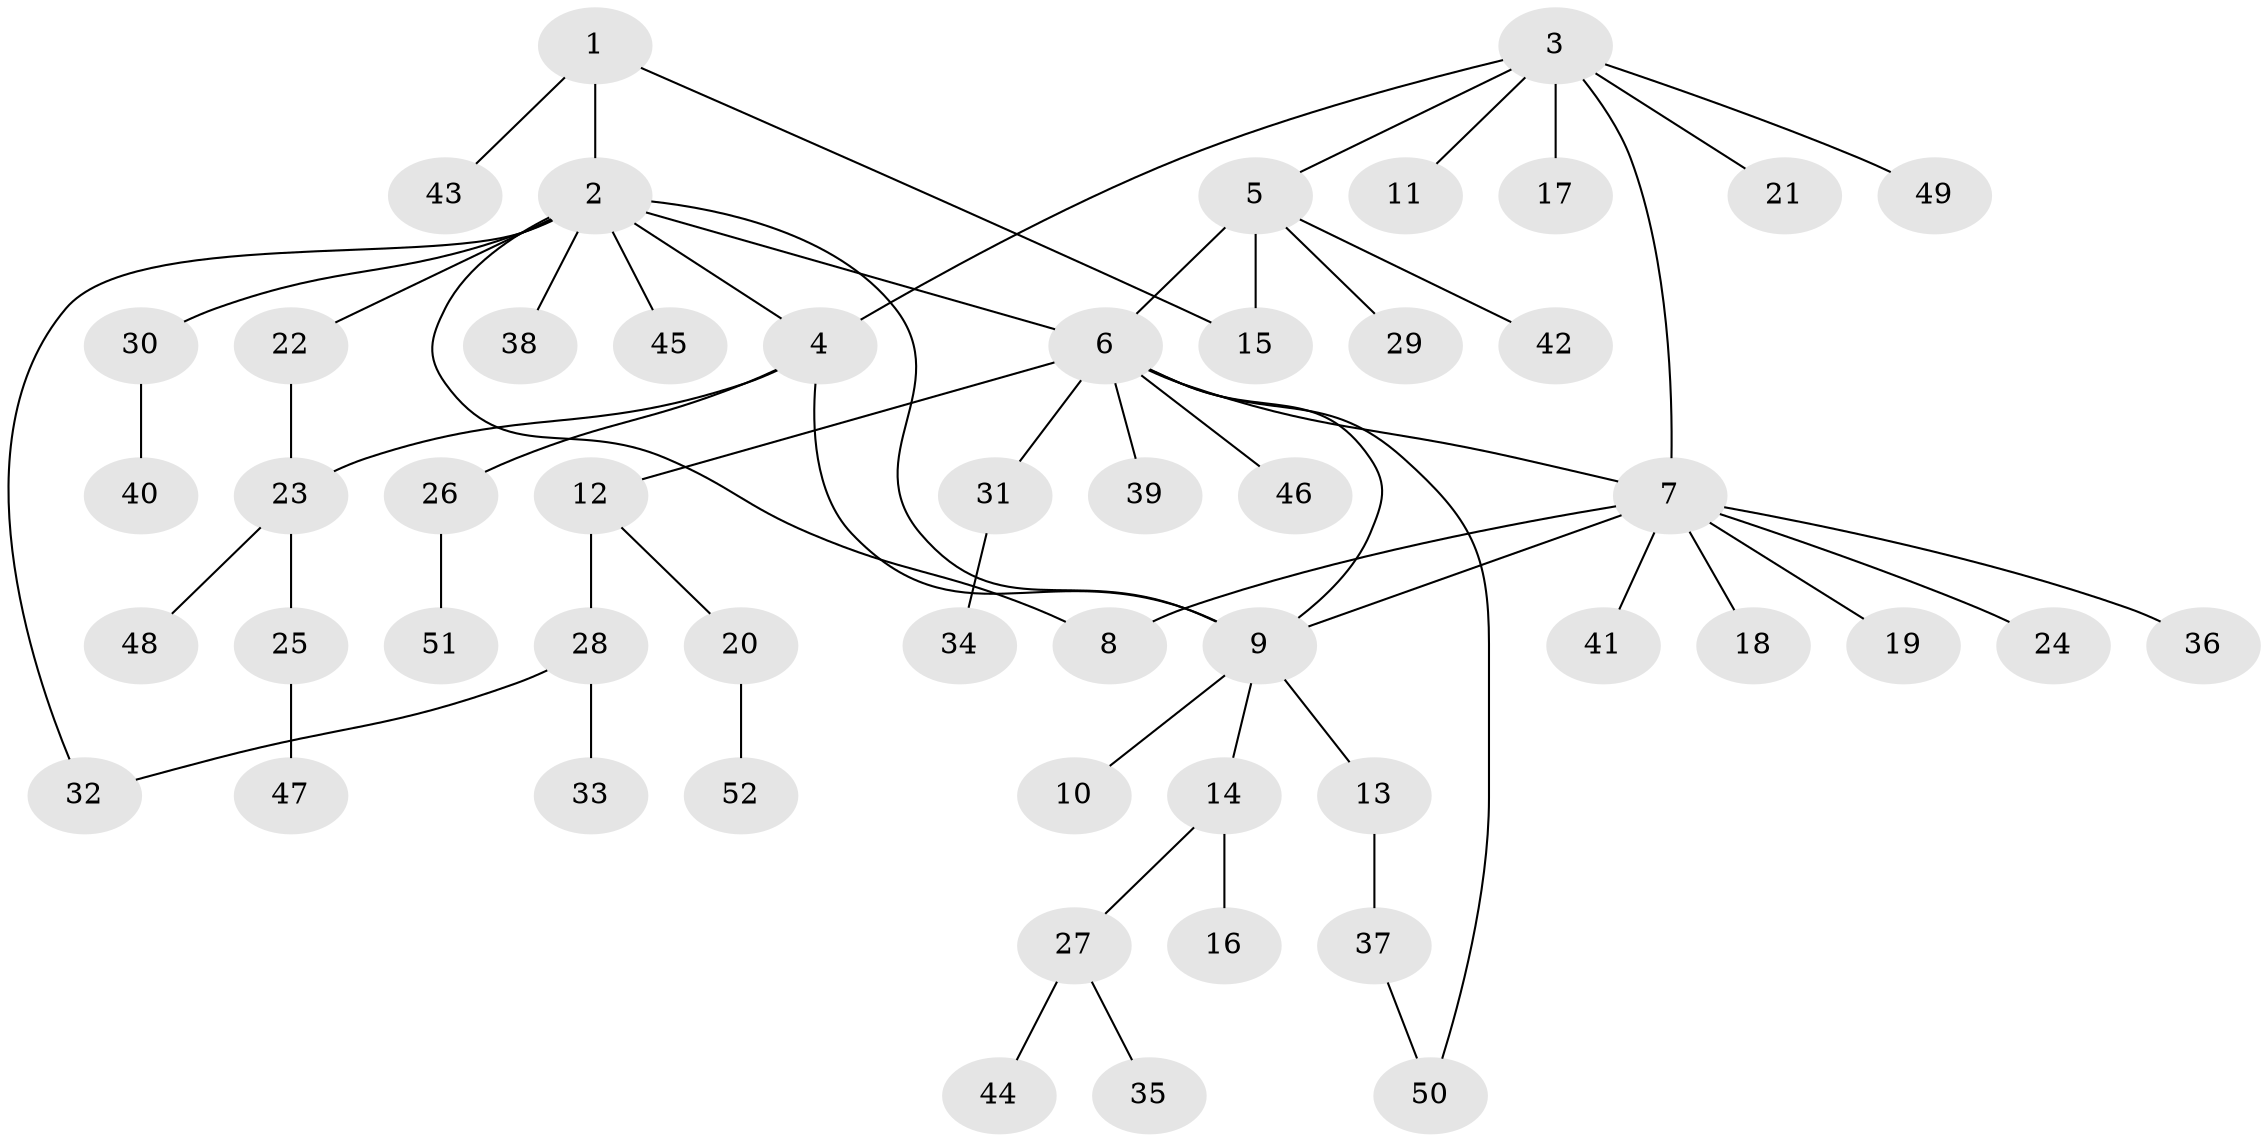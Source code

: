 // Generated by graph-tools (version 1.1) at 2025/02/03/09/25 03:02:35]
// undirected, 52 vertices, 61 edges
graph export_dot {
graph [start="1"]
  node [color=gray90,style=filled];
  1;
  2;
  3;
  4;
  5;
  6;
  7;
  8;
  9;
  10;
  11;
  12;
  13;
  14;
  15;
  16;
  17;
  18;
  19;
  20;
  21;
  22;
  23;
  24;
  25;
  26;
  27;
  28;
  29;
  30;
  31;
  32;
  33;
  34;
  35;
  36;
  37;
  38;
  39;
  40;
  41;
  42;
  43;
  44;
  45;
  46;
  47;
  48;
  49;
  50;
  51;
  52;
  1 -- 2;
  1 -- 15;
  1 -- 43;
  2 -- 4;
  2 -- 6;
  2 -- 8;
  2 -- 9;
  2 -- 22;
  2 -- 30;
  2 -- 32;
  2 -- 38;
  2 -- 45;
  3 -- 4;
  3 -- 5;
  3 -- 7;
  3 -- 11;
  3 -- 17;
  3 -- 21;
  3 -- 49;
  4 -- 9;
  4 -- 23;
  4 -- 26;
  5 -- 6;
  5 -- 15;
  5 -- 29;
  5 -- 42;
  6 -- 7;
  6 -- 9;
  6 -- 12;
  6 -- 31;
  6 -- 39;
  6 -- 46;
  6 -- 50;
  7 -- 8;
  7 -- 9;
  7 -- 18;
  7 -- 19;
  7 -- 24;
  7 -- 36;
  7 -- 41;
  9 -- 10;
  9 -- 13;
  9 -- 14;
  12 -- 20;
  12 -- 28;
  13 -- 37;
  14 -- 16;
  14 -- 27;
  20 -- 52;
  22 -- 23;
  23 -- 25;
  23 -- 48;
  25 -- 47;
  26 -- 51;
  27 -- 35;
  27 -- 44;
  28 -- 32;
  28 -- 33;
  30 -- 40;
  31 -- 34;
  37 -- 50;
}
